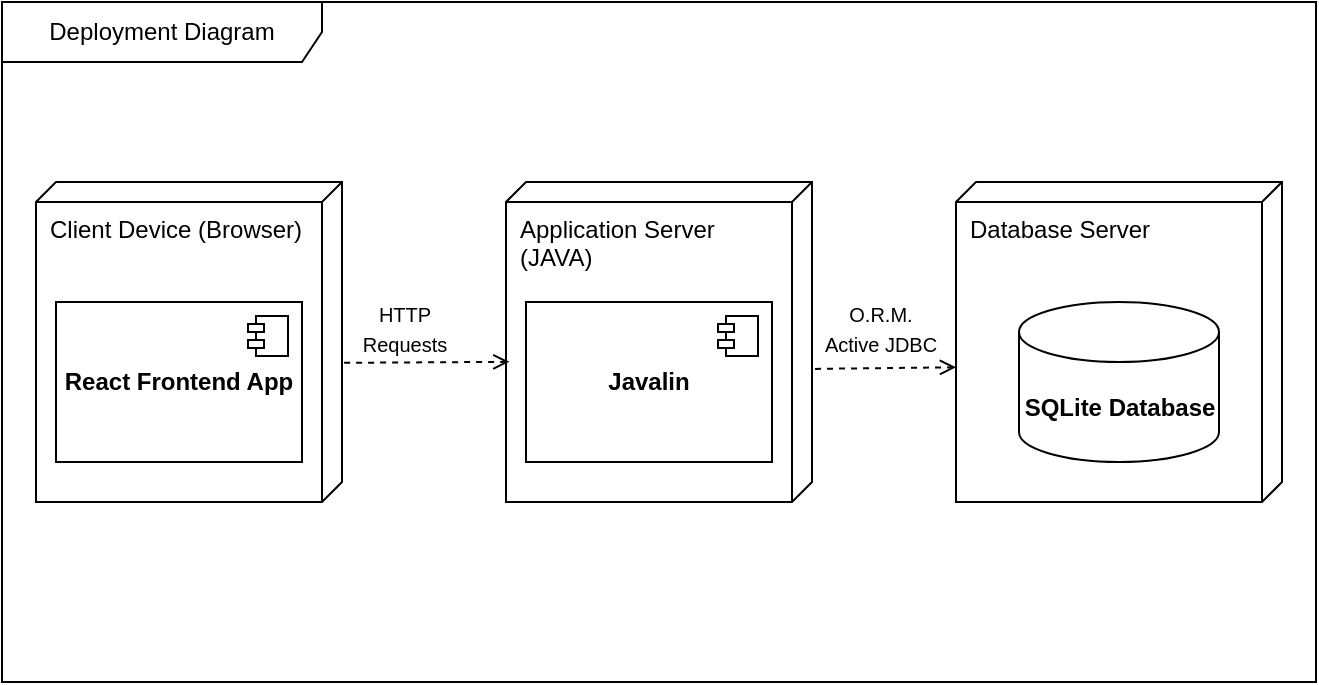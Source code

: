 <mxfile>
    <diagram name="Page-1" id="Ti9u1Fzc_sbEWZVWVZI5">
        <mxGraphModel dx="686" dy="371" grid="1" gridSize="10" guides="1" tooltips="1" connect="1" arrows="1" fold="1" page="1" pageScale="1" pageWidth="850" pageHeight="1100" math="0" shadow="0">
            <root>
                <mxCell id="0"/>
                <mxCell id="1" parent="0"/>
                <mxCell id="Fgeh2xhg69Tn__w8uzPN-9" value="Deployment Diagram" style="shape=umlFrame;whiteSpace=wrap;html=1;pointerEvents=0;recursiveResize=0;container=1;collapsible=0;width=160;" parent="1" vertex="1">
                    <mxGeometry x="113" y="90" width="657" height="340" as="geometry"/>
                </mxCell>
                <mxCell id="Fgeh2xhg69Tn__w8uzPN-20" value="" style="group" parent="Fgeh2xhg69Tn__w8uzPN-9" vertex="1" connectable="0">
                    <mxGeometry x="37" y="90" width="153" height="160" as="geometry"/>
                </mxCell>
                <mxCell id="Fgeh2xhg69Tn__w8uzPN-31" value="" style="group" parent="Fgeh2xhg69Tn__w8uzPN-20" vertex="1" connectable="0">
                    <mxGeometry x="-20" width="153" height="160" as="geometry"/>
                </mxCell>
                <mxCell id="Fgeh2xhg69Tn__w8uzPN-12" value="Client Device (Browser)" style="verticalAlign=top;align=left;shape=cube;size=10;direction=south;fontStyle=0;html=1;boundedLbl=1;spacingLeft=5;whiteSpace=wrap;" parent="Fgeh2xhg69Tn__w8uzPN-31" vertex="1">
                    <mxGeometry width="153" height="160" as="geometry"/>
                </mxCell>
                <mxCell id="Fgeh2xhg69Tn__w8uzPN-16" value="&lt;b&gt;React Frontend App&lt;/b&gt;" style="html=1;dropTarget=0;whiteSpace=wrap;" parent="Fgeh2xhg69Tn__w8uzPN-31" vertex="1">
                    <mxGeometry x="10" y="60" width="123" height="80" as="geometry"/>
                </mxCell>
                <mxCell id="Fgeh2xhg69Tn__w8uzPN-17" value="" style="shape=module;jettyWidth=8;jettyHeight=4;" parent="Fgeh2xhg69Tn__w8uzPN-16" vertex="1">
                    <mxGeometry x="1" width="20" height="20" relative="1" as="geometry">
                        <mxPoint x="-27" y="7" as="offset"/>
                    </mxGeometry>
                </mxCell>
                <mxCell id="Fgeh2xhg69Tn__w8uzPN-26" value="" style="group" parent="Fgeh2xhg69Tn__w8uzPN-9" vertex="1" connectable="0">
                    <mxGeometry x="252" y="90" width="153" height="160" as="geometry"/>
                </mxCell>
                <mxCell id="Fgeh2xhg69Tn__w8uzPN-34" value="" style="group" parent="Fgeh2xhg69Tn__w8uzPN-26" vertex="1" connectable="0">
                    <mxGeometry width="153" height="160" as="geometry"/>
                </mxCell>
                <mxCell id="Fgeh2xhg69Tn__w8uzPN-10" value="Application Server (JAVA)" style="verticalAlign=top;align=left;shape=cube;size=10;direction=south;fontStyle=0;html=1;boundedLbl=1;spacingLeft=5;whiteSpace=wrap;" parent="Fgeh2xhg69Tn__w8uzPN-34" vertex="1">
                    <mxGeometry width="153" height="160" as="geometry"/>
                </mxCell>
                <mxCell id="Fgeh2xhg69Tn__w8uzPN-24" value="&lt;b&gt;Javalin&lt;/b&gt;" style="html=1;dropTarget=0;whiteSpace=wrap;" parent="Fgeh2xhg69Tn__w8uzPN-34" vertex="1">
                    <mxGeometry x="10" y="60" width="123" height="80" as="geometry"/>
                </mxCell>
                <mxCell id="Fgeh2xhg69Tn__w8uzPN-25" value="" style="shape=module;jettyWidth=8;jettyHeight=4;" parent="Fgeh2xhg69Tn__w8uzPN-24" vertex="1">
                    <mxGeometry x="1" width="20" height="20" relative="1" as="geometry">
                        <mxPoint x="-27" y="7" as="offset"/>
                    </mxGeometry>
                </mxCell>
                <mxCell id="Fgeh2xhg69Tn__w8uzPN-27" value="" style="group" parent="Fgeh2xhg69Tn__w8uzPN-9" vertex="1" connectable="0">
                    <mxGeometry x="477" y="90" width="163" height="160" as="geometry"/>
                </mxCell>
                <mxCell id="Fgeh2xhg69Tn__w8uzPN-14" value="Database Server" style="verticalAlign=top;align=left;shape=cube;size=10;direction=south;fontStyle=0;html=1;boundedLbl=1;spacingLeft=5;whiteSpace=wrap;" parent="Fgeh2xhg69Tn__w8uzPN-27" vertex="1">
                    <mxGeometry width="163" height="160" as="geometry"/>
                </mxCell>
                <mxCell id="2" value="&lt;b&gt;SQLite Database&lt;/b&gt;" style="shape=cylinder3;whiteSpace=wrap;html=1;boundedLbl=1;backgroundOutline=1;size=15;" vertex="1" parent="Fgeh2xhg69Tn__w8uzPN-27">
                    <mxGeometry x="31.5" y="60" width="100" height="80" as="geometry"/>
                </mxCell>
                <mxCell id="Fgeh2xhg69Tn__w8uzPN-29" value="" style="html=1;verticalAlign=bottom;labelBackgroundColor=none;endArrow=open;endFill=0;dashed=1;rounded=0;entryX=0.562;entryY=0.989;entryDx=0;entryDy=0;entryPerimeter=0;exitX=0.565;exitY=-0.007;exitDx=0;exitDy=0;exitPerimeter=0;" parent="Fgeh2xhg69Tn__w8uzPN-9" source="Fgeh2xhg69Tn__w8uzPN-12" target="Fgeh2xhg69Tn__w8uzPN-10" edge="1">
                    <mxGeometry width="160" relative="1" as="geometry">
                        <mxPoint x="207" y="180" as="sourcePoint"/>
                        <mxPoint x="347" y="180" as="targetPoint"/>
                    </mxGeometry>
                </mxCell>
                <mxCell id="Fgeh2xhg69Tn__w8uzPN-30" value="&lt;font style=&quot;font-size: 10px;&quot;&gt;HTTP&lt;/font&gt;&lt;div&gt;&lt;font style=&quot;font-size: 10px;&quot;&gt;Requests&lt;/font&gt;&lt;/div&gt;" style="text;html=1;align=center;verticalAlign=middle;resizable=0;points=[];autosize=1;strokeColor=none;fillColor=none;" parent="Fgeh2xhg69Tn__w8uzPN-9" vertex="1">
                    <mxGeometry x="166" y="143" width="70" height="40" as="geometry"/>
                </mxCell>
                <mxCell id="Fgeh2xhg69Tn__w8uzPN-32" value="" style="html=1;verticalAlign=bottom;labelBackgroundColor=none;endArrow=open;endFill=0;dashed=1;rounded=0;exitX=0.584;exitY=-0.01;exitDx=0;exitDy=0;exitPerimeter=0;entryX=0.579;entryY=1;entryDx=0;entryDy=0;entryPerimeter=0;" parent="Fgeh2xhg69Tn__w8uzPN-9" source="Fgeh2xhg69Tn__w8uzPN-10" target="Fgeh2xhg69Tn__w8uzPN-14" edge="1">
                    <mxGeometry width="160" relative="1" as="geometry">
                        <mxPoint x="387" y="190" as="sourcePoint"/>
                        <mxPoint x="547" y="190" as="targetPoint"/>
                    </mxGeometry>
                </mxCell>
                <mxCell id="Fgeh2xhg69Tn__w8uzPN-33" value="&lt;div&gt;&lt;font style=&quot;font-size: 10px;&quot;&gt;O.R.M.&lt;/font&gt;&lt;/div&gt;&lt;font style=&quot;font-size: 10px;&quot;&gt;Active JDBC&lt;/font&gt;" style="text;html=1;align=center;verticalAlign=middle;resizable=0;points=[];autosize=1;strokeColor=none;fillColor=none;" parent="1" vertex="1">
                    <mxGeometry x="512" y="233" width="80" height="40" as="geometry"/>
                </mxCell>
            </root>
        </mxGraphModel>
    </diagram>
</mxfile>